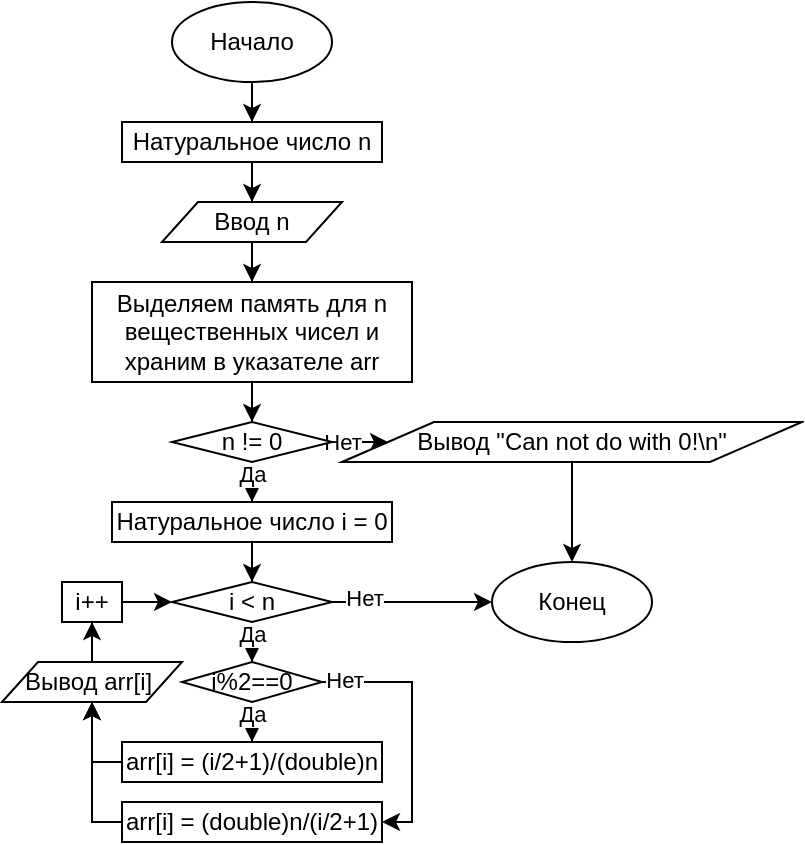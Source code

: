<mxfile version="13.1.14"><diagram id="Hsi1N0cberL_-BoPGEi5" name="Page-1"><mxGraphModel dx="927" dy="368" grid="1" gridSize="10" guides="1" tooltips="1" connect="1" arrows="1" fold="1" page="1" pageScale="1" pageWidth="850" pageHeight="1100" math="0" shadow="0"><root><mxCell id="0"/><mxCell id="1" parent="0"/><mxCell id="LDhQOHuRyV1jIk14AgpL-835" style="edgeStyle=orthogonalEdgeStyle;rounded=0;orthogonalLoop=1;jettySize=auto;html=1;" edge="1" parent="1" source="LDhQOHuRyV1jIk14AgpL-790" target="LDhQOHuRyV1jIk14AgpL-834"><mxGeometry relative="1" as="geometry"/></mxCell><mxCell id="LDhQOHuRyV1jIk14AgpL-790" value="Начало" style="ellipse;whiteSpace=wrap;html=1;" vertex="1" parent="1"><mxGeometry x="210" y="480" width="80" height="40" as="geometry"/></mxCell><mxCell id="LDhQOHuRyV1jIk14AgpL-795" value="Конец" style="ellipse;whiteSpace=wrap;html=1;" vertex="1" parent="1"><mxGeometry x="370" y="760" width="80" height="40" as="geometry"/></mxCell><mxCell id="LDhQOHuRyV1jIk14AgpL-837" style="edgeStyle=orthogonalEdgeStyle;rounded=0;orthogonalLoop=1;jettySize=auto;html=1;" edge="1" parent="1" source="LDhQOHuRyV1jIk14AgpL-834" target="LDhQOHuRyV1jIk14AgpL-836"><mxGeometry relative="1" as="geometry"/></mxCell><mxCell id="LDhQOHuRyV1jIk14AgpL-834" value="Натуральное число n" style="rounded=0;whiteSpace=wrap;html=1;" vertex="1" parent="1"><mxGeometry x="185" y="540" width="130" height="20" as="geometry"/></mxCell><mxCell id="LDhQOHuRyV1jIk14AgpL-839" style="edgeStyle=orthogonalEdgeStyle;rounded=0;orthogonalLoop=1;jettySize=auto;html=1;" edge="1" parent="1" source="LDhQOHuRyV1jIk14AgpL-836" target="LDhQOHuRyV1jIk14AgpL-838"><mxGeometry relative="1" as="geometry"/></mxCell><mxCell id="LDhQOHuRyV1jIk14AgpL-836" value="Ввод n" style="shape=parallelogram;perimeter=parallelogramPerimeter;whiteSpace=wrap;html=1;" vertex="1" parent="1"><mxGeometry x="205" y="580" width="90" height="20" as="geometry"/></mxCell><mxCell id="LDhQOHuRyV1jIk14AgpL-846" style="edgeStyle=orthogonalEdgeStyle;rounded=0;orthogonalLoop=1;jettySize=auto;html=1;" edge="1" parent="1" source="LDhQOHuRyV1jIk14AgpL-838" target="LDhQOHuRyV1jIk14AgpL-845"><mxGeometry relative="1" as="geometry"/></mxCell><mxCell id="LDhQOHuRyV1jIk14AgpL-838" value="Выделяем память для n вещественных чисел и храним в указателе arr" style="rounded=0;whiteSpace=wrap;html=1;" vertex="1" parent="1"><mxGeometry x="170" y="620" width="160" height="50" as="geometry"/></mxCell><mxCell id="LDhQOHuRyV1jIk14AgpL-843" style="edgeStyle=orthogonalEdgeStyle;rounded=0;orthogonalLoop=1;jettySize=auto;html=1;entryX=0.5;entryY=0;entryDx=0;entryDy=0;" edge="1" parent="1" source="LDhQOHuRyV1jIk14AgpL-840" target="LDhQOHuRyV1jIk14AgpL-842"><mxGeometry relative="1" as="geometry"/></mxCell><mxCell id="LDhQOHuRyV1jIk14AgpL-840" value="Натуральное число i = 0" style="rounded=0;whiteSpace=wrap;html=1;" vertex="1" parent="1"><mxGeometry x="180" y="730" width="140" height="20" as="geometry"/></mxCell><mxCell id="LDhQOHuRyV1jIk14AgpL-844" style="edgeStyle=orthogonalEdgeStyle;rounded=0;orthogonalLoop=1;jettySize=auto;html=1;" edge="1" parent="1" source="LDhQOHuRyV1jIk14AgpL-842" target="LDhQOHuRyV1jIk14AgpL-795"><mxGeometry relative="1" as="geometry"/></mxCell><mxCell id="LDhQOHuRyV1jIk14AgpL-854" value="Нет" style="edgeLabel;html=1;align=center;verticalAlign=middle;resizable=0;points=[];" vertex="1" connectable="0" parent="LDhQOHuRyV1jIk14AgpL-844"><mxGeometry x="-0.617" y="2" relative="1" as="geometry"><mxPoint as="offset"/></mxGeometry></mxCell><mxCell id="LDhQOHuRyV1jIk14AgpL-858" style="edgeStyle=orthogonalEdgeStyle;rounded=0;orthogonalLoop=1;jettySize=auto;html=1;entryX=0.5;entryY=0;entryDx=0;entryDy=0;" edge="1" parent="1" source="LDhQOHuRyV1jIk14AgpL-842" target="LDhQOHuRyV1jIk14AgpL-857"><mxGeometry relative="1" as="geometry"/></mxCell><mxCell id="LDhQOHuRyV1jIk14AgpL-859" value="Да" style="edgeLabel;html=1;align=center;verticalAlign=middle;resizable=0;points=[];" vertex="1" connectable="0" parent="LDhQOHuRyV1jIk14AgpL-858"><mxGeometry x="0.533" relative="1" as="geometry"><mxPoint as="offset"/></mxGeometry></mxCell><mxCell id="LDhQOHuRyV1jIk14AgpL-842" value="i &amp;lt; n" style="rhombus;whiteSpace=wrap;html=1;" vertex="1" parent="1"><mxGeometry x="210" y="770" width="80" height="20" as="geometry"/></mxCell><mxCell id="LDhQOHuRyV1jIk14AgpL-847" style="edgeStyle=orthogonalEdgeStyle;rounded=0;orthogonalLoop=1;jettySize=auto;html=1;" edge="1" parent="1" source="LDhQOHuRyV1jIk14AgpL-845" target="LDhQOHuRyV1jIk14AgpL-840"><mxGeometry relative="1" as="geometry"/></mxCell><mxCell id="LDhQOHuRyV1jIk14AgpL-848" value="Да" style="edgeLabel;html=1;align=center;verticalAlign=middle;resizable=0;points=[];" vertex="1" connectable="0" parent="LDhQOHuRyV1jIk14AgpL-847"><mxGeometry x="0.522" relative="1" as="geometry"><mxPoint as="offset"/></mxGeometry></mxCell><mxCell id="LDhQOHuRyV1jIk14AgpL-851" style="edgeStyle=orthogonalEdgeStyle;rounded=0;orthogonalLoop=1;jettySize=auto;html=1;" edge="1" parent="1" source="LDhQOHuRyV1jIk14AgpL-845" target="LDhQOHuRyV1jIk14AgpL-849"><mxGeometry relative="1" as="geometry"/></mxCell><mxCell id="LDhQOHuRyV1jIk14AgpL-852" value="Нет" style="edgeLabel;html=1;align=center;verticalAlign=middle;resizable=0;points=[];" vertex="1" connectable="0" parent="LDhQOHuRyV1jIk14AgpL-851"><mxGeometry x="-0.894" relative="1" as="geometry"><mxPoint as="offset"/></mxGeometry></mxCell><mxCell id="LDhQOHuRyV1jIk14AgpL-845" value="n != 0" style="rhombus;whiteSpace=wrap;html=1;" vertex="1" parent="1"><mxGeometry x="210" y="690" width="80" height="20" as="geometry"/></mxCell><mxCell id="LDhQOHuRyV1jIk14AgpL-853" style="edgeStyle=orthogonalEdgeStyle;rounded=0;orthogonalLoop=1;jettySize=auto;html=1;" edge="1" parent="1" source="LDhQOHuRyV1jIk14AgpL-849" target="LDhQOHuRyV1jIk14AgpL-795"><mxGeometry relative="1" as="geometry"/></mxCell><mxCell id="LDhQOHuRyV1jIk14AgpL-849" value="Вывод&amp;nbsp;&quot;Can not do with 0!\n&quot;" style="shape=parallelogram;perimeter=parallelogramPerimeter;whiteSpace=wrap;html=1;" vertex="1" parent="1"><mxGeometry x="295" y="690" width="230" height="20" as="geometry"/></mxCell><mxCell id="LDhQOHuRyV1jIk14AgpL-856" style="edgeStyle=orthogonalEdgeStyle;rounded=0;orthogonalLoop=1;jettySize=auto;html=1;entryX=0;entryY=0.5;entryDx=0;entryDy=0;" edge="1" parent="1" source="LDhQOHuRyV1jIk14AgpL-855" target="LDhQOHuRyV1jIk14AgpL-842"><mxGeometry relative="1" as="geometry"/></mxCell><mxCell id="LDhQOHuRyV1jIk14AgpL-855" value="i++" style="rounded=0;whiteSpace=wrap;html=1;" vertex="1" parent="1"><mxGeometry x="155" y="770" width="30" height="20" as="geometry"/></mxCell><mxCell id="LDhQOHuRyV1jIk14AgpL-861" style="edgeStyle=orthogonalEdgeStyle;rounded=0;orthogonalLoop=1;jettySize=auto;html=1;entryX=0.5;entryY=0;entryDx=0;entryDy=0;" edge="1" parent="1" source="LDhQOHuRyV1jIk14AgpL-857" target="LDhQOHuRyV1jIk14AgpL-860"><mxGeometry relative="1" as="geometry"/></mxCell><mxCell id="LDhQOHuRyV1jIk14AgpL-862" value="Да" style="edgeLabel;html=1;align=center;verticalAlign=middle;resizable=0;points=[];" vertex="1" connectable="0" parent="LDhQOHuRyV1jIk14AgpL-861"><mxGeometry x="0.533" relative="1" as="geometry"><mxPoint as="offset"/></mxGeometry></mxCell><mxCell id="LDhQOHuRyV1jIk14AgpL-864" style="edgeStyle=orthogonalEdgeStyle;rounded=0;orthogonalLoop=1;jettySize=auto;html=1;entryX=1;entryY=0.5;entryDx=0;entryDy=0;" edge="1" parent="1" source="LDhQOHuRyV1jIk14AgpL-857" target="LDhQOHuRyV1jIk14AgpL-863"><mxGeometry relative="1" as="geometry"><Array as="points"><mxPoint x="330" y="820"/><mxPoint x="330" y="890"/></Array></mxGeometry></mxCell><mxCell id="LDhQOHuRyV1jIk14AgpL-865" value="Нет" style="edgeLabel;html=1;align=center;verticalAlign=middle;resizable=0;points=[];" vertex="1" connectable="0" parent="LDhQOHuRyV1jIk14AgpL-864"><mxGeometry x="-0.833" y="1" relative="1" as="geometry"><mxPoint as="offset"/></mxGeometry></mxCell><mxCell id="LDhQOHuRyV1jIk14AgpL-857" value="i%2==0" style="rhombus;whiteSpace=wrap;html=1;" vertex="1" parent="1"><mxGeometry x="215" y="810" width="70" height="20" as="geometry"/></mxCell><mxCell id="LDhQOHuRyV1jIk14AgpL-874" style="edgeStyle=orthogonalEdgeStyle;rounded=0;orthogonalLoop=1;jettySize=auto;html=1;entryX=0.5;entryY=1;entryDx=0;entryDy=0;" edge="1" parent="1" source="LDhQOHuRyV1jIk14AgpL-860" target="LDhQOHuRyV1jIk14AgpL-871"><mxGeometry relative="1" as="geometry"><Array as="points"><mxPoint x="170" y="860"/></Array></mxGeometry></mxCell><mxCell id="LDhQOHuRyV1jIk14AgpL-860" value="arr[i] = (i/2+1)/(double)n" style="rounded=0;whiteSpace=wrap;html=1;" vertex="1" parent="1"><mxGeometry x="185" y="850" width="130" height="20" as="geometry"/></mxCell><mxCell id="LDhQOHuRyV1jIk14AgpL-875" style="edgeStyle=orthogonalEdgeStyle;rounded=0;orthogonalLoop=1;jettySize=auto;html=1;entryX=0.5;entryY=1;entryDx=0;entryDy=0;" edge="1" parent="1" source="LDhQOHuRyV1jIk14AgpL-863" target="LDhQOHuRyV1jIk14AgpL-871"><mxGeometry relative="1" as="geometry"><Array as="points"><mxPoint x="170" y="890"/></Array></mxGeometry></mxCell><mxCell id="LDhQOHuRyV1jIk14AgpL-863" value="arr[i] = (double)n/(i/2+1)" style="rounded=0;whiteSpace=wrap;html=1;" vertex="1" parent="1"><mxGeometry x="185" y="880" width="130" height="20" as="geometry"/></mxCell><mxCell id="LDhQOHuRyV1jIk14AgpL-872" style="edgeStyle=orthogonalEdgeStyle;rounded=0;orthogonalLoop=1;jettySize=auto;html=1;entryX=0.5;entryY=1;entryDx=0;entryDy=0;" edge="1" parent="1" source="LDhQOHuRyV1jIk14AgpL-871" target="LDhQOHuRyV1jIk14AgpL-855"><mxGeometry relative="1" as="geometry"/></mxCell><mxCell id="LDhQOHuRyV1jIk14AgpL-871" value="Вывод&amp;nbsp;arr[i]&amp;nbsp;" style="shape=parallelogram;perimeter=parallelogramPerimeter;whiteSpace=wrap;html=1;" vertex="1" parent="1"><mxGeometry x="125" y="810" width="90" height="20" as="geometry"/></mxCell></root></mxGraphModel></diagram></mxfile>